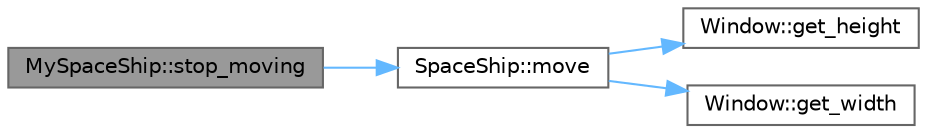 digraph "MySpaceShip::stop_moving"
{
 // LATEX_PDF_SIZE
  bgcolor="transparent";
  edge [fontname=Helvetica,fontsize=10,labelfontname=Helvetica,labelfontsize=10];
  node [fontname=Helvetica,fontsize=10,shape=box,height=0.2,width=0.4];
  rankdir="LR";
  Node1 [id="Node000001",label="MySpaceShip::stop_moving",height=0.2,width=0.4,color="gray40", fillcolor="grey60", style="filled", fontcolor="black",tooltip=" "];
  Node1 -> Node2 [id="edge1_Node000001_Node000002",color="steelblue1",style="solid",tooltip=" "];
  Node2 [id="Node000002",label="SpaceShip::move",height=0.2,width=0.4,color="grey40", fillcolor="white", style="filled",URL="$class_space_ship.html#ac64a33b68d093370b8744ee73f70e6c9",tooltip=" "];
  Node2 -> Node3 [id="edge2_Node000002_Node000003",color="steelblue1",style="solid",tooltip=" "];
  Node3 [id="Node000003",label="Window::get_height",height=0.2,width=0.4,color="grey40", fillcolor="white", style="filled",URL="$class_window.html#a274335e79942434f897b2aadfc9c0e1b",tooltip=" "];
  Node2 -> Node4 [id="edge3_Node000002_Node000004",color="steelblue1",style="solid",tooltip=" "];
  Node4 [id="Node000004",label="Window::get_width",height=0.2,width=0.4,color="grey40", fillcolor="white", style="filled",URL="$class_window.html#a52c3aa5dca8e905ebea3eacca983e66e",tooltip=" "];
}
